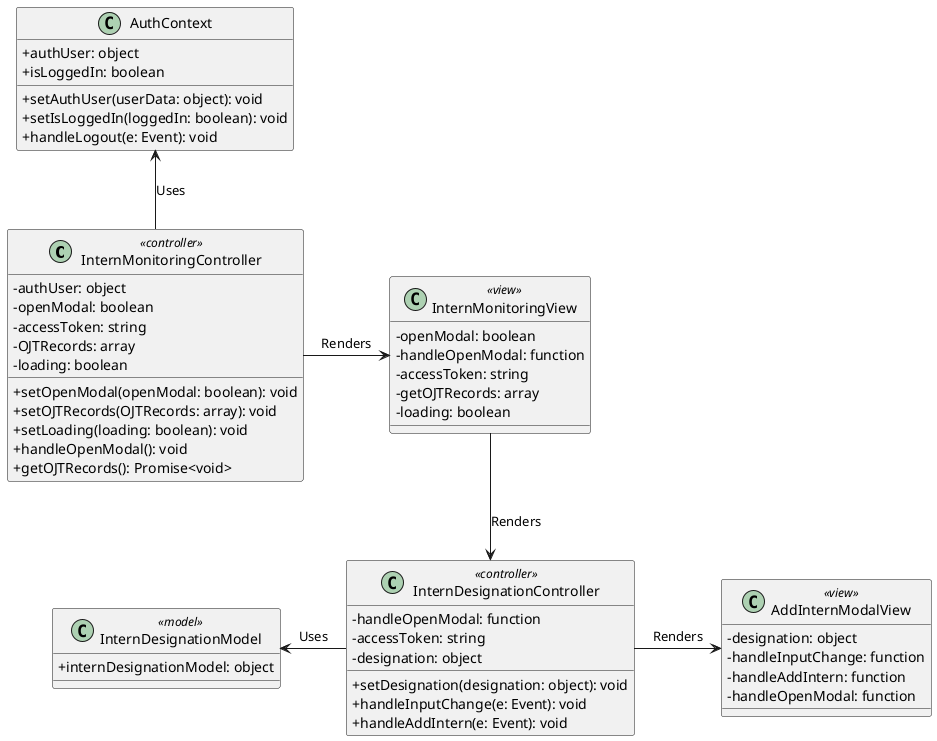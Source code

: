 @startuml intern 
skinparam classAttributeIconSize 0

class InternMonitoringController <<controller>> {
  - authUser: object
  - openModal: boolean
  - accessToken: string
  - OJTRecords: array
  - loading: boolean
  + setOpenModal(openModal: boolean): void
  + setOJTRecords(OJTRecords: array): void
  + setLoading(loading: boolean): void
  + handleOpenModal(): void
  + getOJTRecords(): Promise<void>
}

class AuthContext {
  + authUser: object
  + isLoggedIn: boolean
  + setAuthUser(userData: object): void
  + setIsLoggedIn(loggedIn: boolean): void
  + handleLogout(e: Event): void
}

class InternMonitoringView <<view>> {
  - openModal: boolean
  - handleOpenModal: function
  - accessToken: string
  - getOJTRecords: array
  - loading: boolean
}

class InternDesignationModel <<model>> {
  + internDesignationModel: object
}

class InternDesignationController <<controller>> {
  - handleOpenModal: function
  - accessToken: string
  - designation: object
  + setDesignation(designation: object): void
  + handleInputChange(e: Event): void
  + handleAddIntern(e: Event): void
}

class AddInternModalView <<view>> {
  - designation: object
  - handleInputChange: function
  - handleAddIntern: function
  - handleOpenModal: function
}


InternMonitoringController -up-> AuthContext: Uses
InternMonitoringController -right-> InternMonitoringView: Renders
InternMonitoringView -down-> InternDesignationController: Renders
InternDesignationController -right-> AddInternModalView: Renders
InternDesignationController -left-> InternDesignationModel: Uses

@enduml
